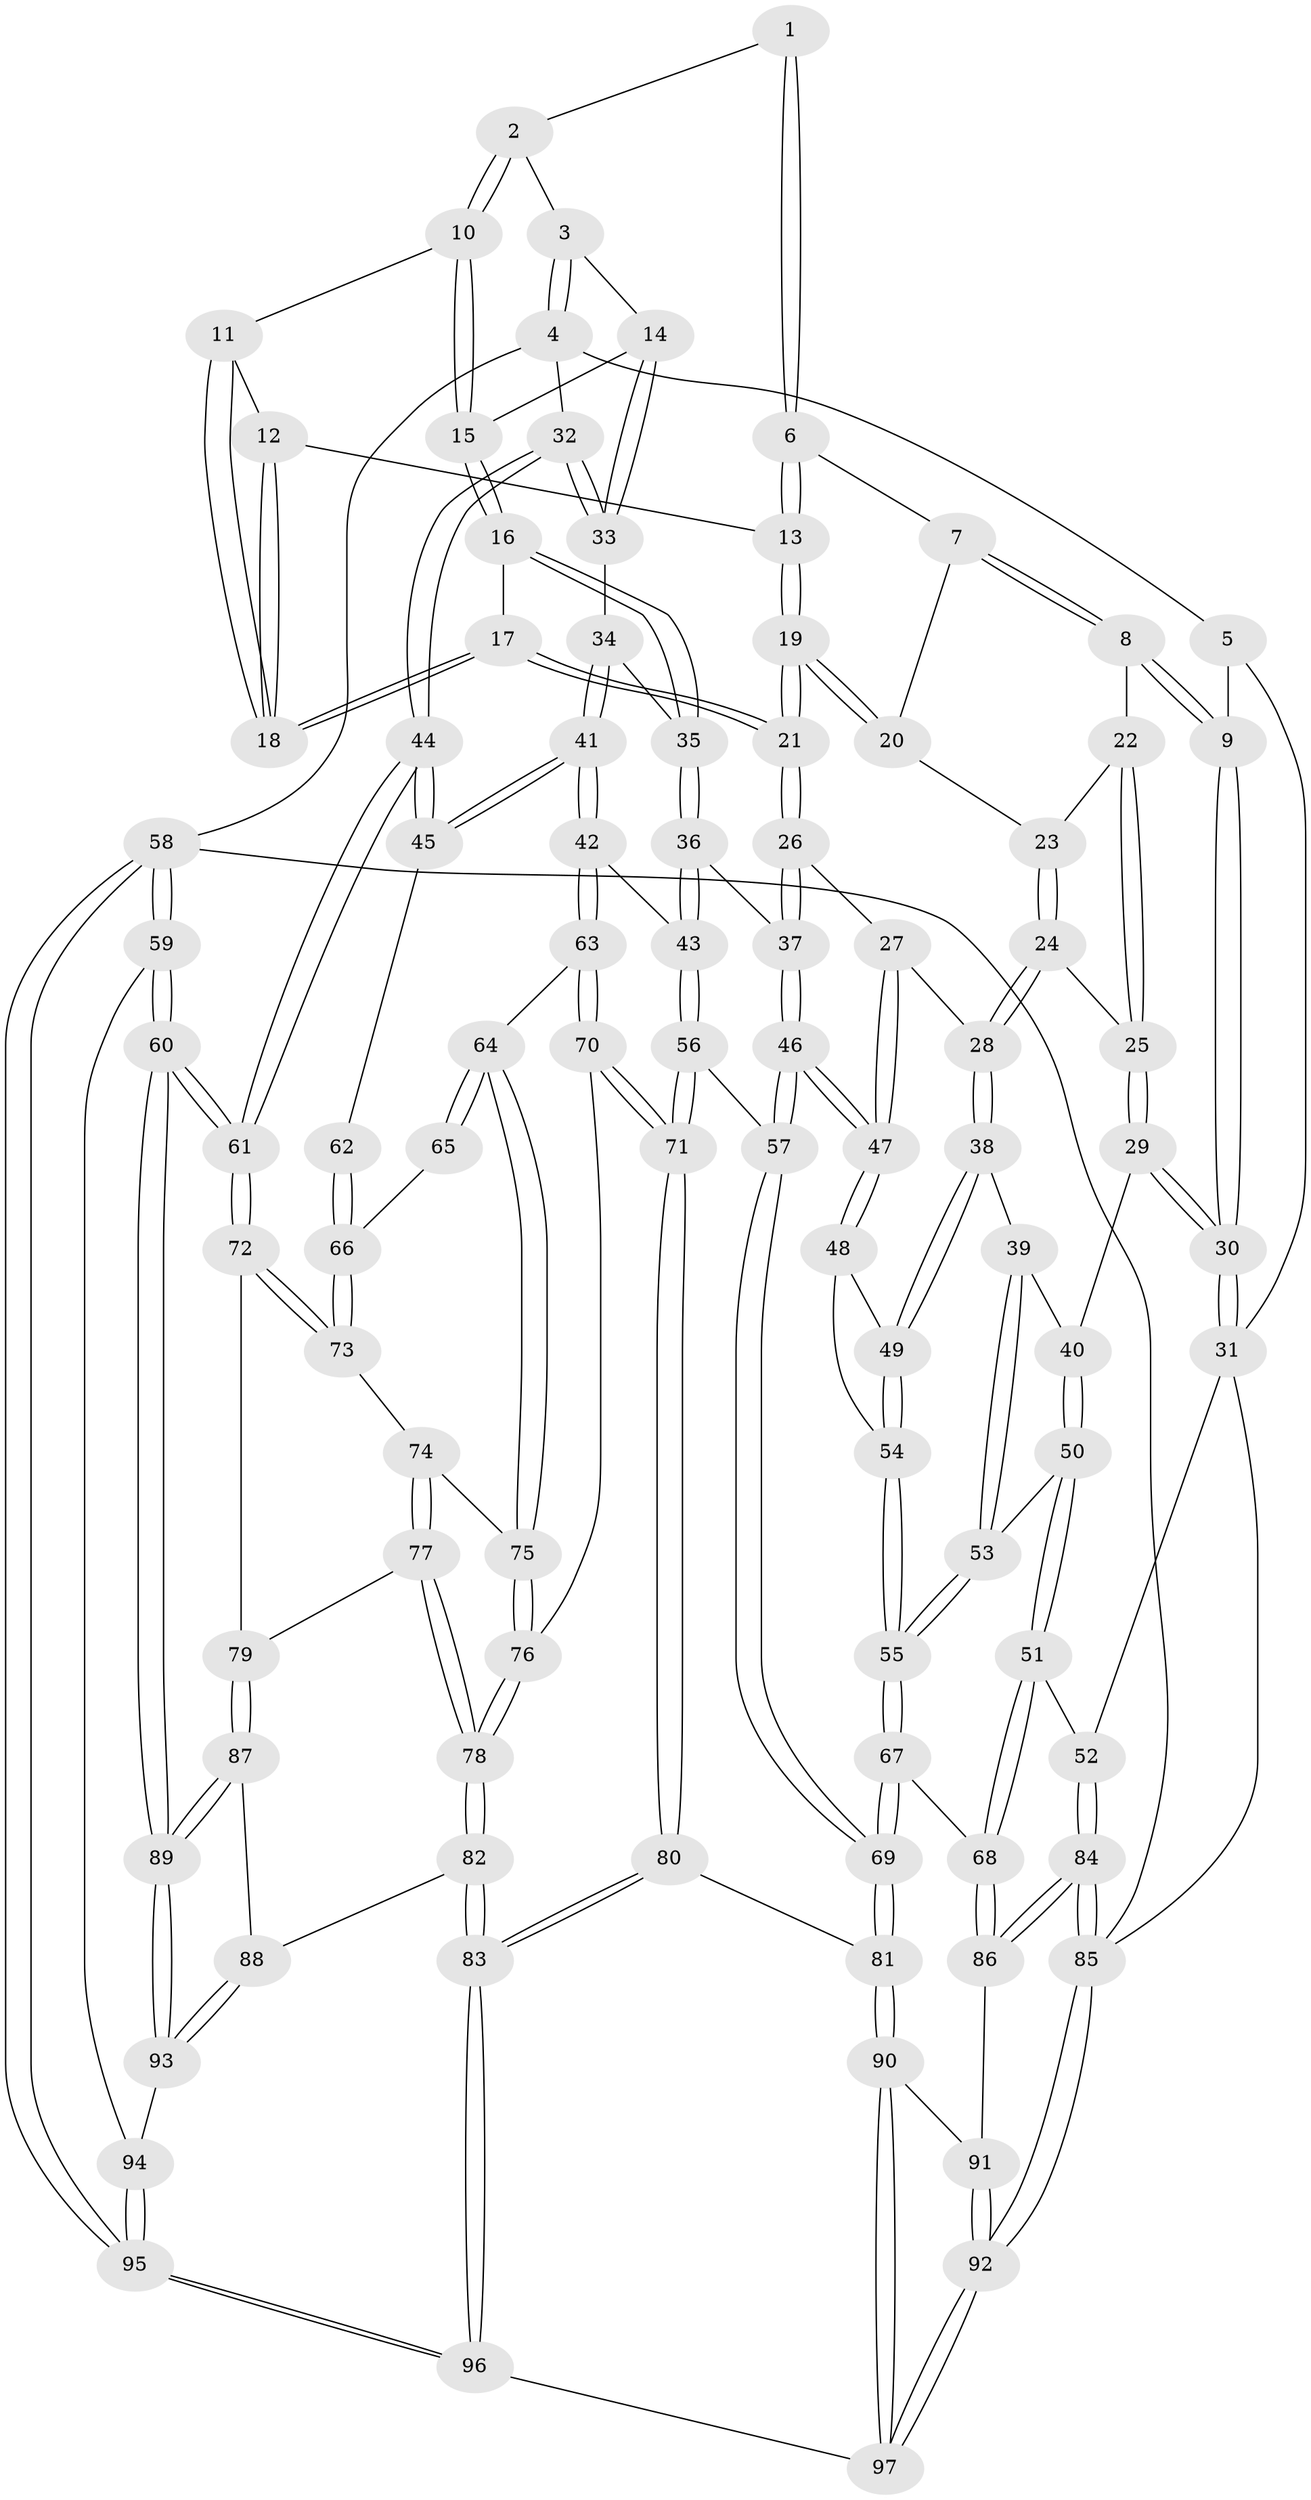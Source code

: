 // coarse degree distribution, {3: 0.20408163265306123, 4: 0.7142857142857143, 5: 0.04081632653061224, 6: 0.02040816326530612, 2: 0.02040816326530612}
// Generated by graph-tools (version 1.1) at 2025/48/03/06/25 01:48:58]
// undirected, 97 vertices, 239 edges
graph export_dot {
graph [start="1"]
  node [color=gray90,style=filled];
  1 [pos="+0.26695031796330615+0"];
  2 [pos="+0.5236130975687818+0"];
  3 [pos="+0.9107545303654858+0"];
  4 [pos="+1+0"];
  5 [pos="+0.0702427916354201+0"];
  6 [pos="+0.28011158994111685+0"];
  7 [pos="+0.2581623006644134+0.0006575563054840556"];
  8 [pos="+0.10058829119907214+0.14597421030729266"];
  9 [pos="+0.09396895020868835+0.14589468873480657"];
  10 [pos="+0.5396148360168858+0"];
  11 [pos="+0.4855806844693523+0.03855918996504886"];
  12 [pos="+0.4294084522622799+0.08393584475419481"];
  13 [pos="+0.37549210936455185+0.09464730601440106"];
  14 [pos="+0.696794188831351+0.1535764780316757"];
  15 [pos="+0.647536217976884+0.18202620212402038"];
  16 [pos="+0.6307102647939153+0.21493886742246987"];
  17 [pos="+0.5480870206570828+0.22891758313460878"];
  18 [pos="+0.4902024034277107+0.1446406013086506"];
  19 [pos="+0.3641831977202029+0.18047244977894583"];
  20 [pos="+0.24440373599768825+0.16592296028187897"];
  21 [pos="+0.4228519118858306+0.280856474226726"];
  22 [pos="+0.12471907670413877+0.1556372790687783"];
  23 [pos="+0.2354438442699923+0.1721252970242274"];
  24 [pos="+0.2289758762291823+0.3390412279965691"];
  25 [pos="+0.21677633512862443+0.3387281555044529"];
  26 [pos="+0.36883363369245364+0.3802185523816349"];
  27 [pos="+0.3596659634784183+0.3848950796338853"];
  28 [pos="+0.340362613538988+0.39278109135678346"];
  29 [pos="+0.051681663745847546+0.36350253807333277"];
  30 [pos="+0+0.30438598167294306"];
  31 [pos="+0+0.30469276219460273"];
  32 [pos="+1+0.20162718998853157"];
  33 [pos="+1+0.21180068281640302"];
  34 [pos="+0.7464662266613759+0.3639890645871674"];
  35 [pos="+0.6903463330704518+0.3525754187528171"];
  36 [pos="+0.621572343471049+0.4780880515788396"];
  37 [pos="+0.5414930266804666+0.4824561040049542"];
  38 [pos="+0.3183136954374663+0.4462998634356484"];
  39 [pos="+0.23676021459019225+0.5064681641677456"];
  40 [pos="+0.13939782223964875+0.5073368292692716"];
  41 [pos="+0.8591963216289323+0.5057009884684748"];
  42 [pos="+0.720969031086376+0.5978609654606908"];
  43 [pos="+0.6806150494795646+0.5868515783294944"];
  44 [pos="+1+0.5009009474043734"];
  45 [pos="+1+0.5240631395409188"];
  46 [pos="+0.46746885981935393+0.6272226490873726"];
  47 [pos="+0.46396790354586676+0.6246227470896155"];
  48 [pos="+0.44205703172947536+0.6133488317394802"];
  49 [pos="+0.342026168398955+0.557302434232892"];
  50 [pos="+0.09334992051521332+0.6081878618188266"];
  51 [pos="+0.05540774708822774+0.6379198102901273"];
  52 [pos="+0+0.5783473888967907"];
  53 [pos="+0.21836771270278968+0.606220095002721"];
  54 [pos="+0.306808192851254+0.6392816960286684"];
  55 [pos="+0.28257994526676417+0.690542953757118"];
  56 [pos="+0.6422563175017314+0.6328378338292734"];
  57 [pos="+0.4741844560910276+0.6635493952606635"];
  58 [pos="+1+1"];
  59 [pos="+1+1"];
  60 [pos="+1+0.9176046380649729"];
  61 [pos="+1+0.7461435538821171"];
  62 [pos="+0.9071149034714833+0.6216457840139755"];
  63 [pos="+0.7356607784089123+0.6180647193672808"];
  64 [pos="+0.7861178889616011+0.6625300274390725"];
  65 [pos="+0.8255358120968243+0.6524545781886005"];
  66 [pos="+0.8858755984020208+0.7020048827365138"];
  67 [pos="+0.28378899046734546+0.7012445644993236"];
  68 [pos="+0.1297655244879163+0.7641694929544033"];
  69 [pos="+0.4252501512543921+0.802693398410073"];
  70 [pos="+0.7082859630713667+0.7600893519357297"];
  71 [pos="+0.621236809232188+0.8211052247546042"];
  72 [pos="+0.8886838524697387+0.7294724568536296"];
  73 [pos="+0.8838838200205715+0.7213928581629472"];
  74 [pos="+0.7993280073277825+0.6950224580951596"];
  75 [pos="+0.794665808723286+0.6913168842026396"];
  76 [pos="+0.7632927518892275+0.7520943223051945"];
  77 [pos="+0.8468105821702817+0.7976155796688726"];
  78 [pos="+0.800083145418772+0.8091176012913748"];
  79 [pos="+0.8555076299407606+0.7985890167974256"];
  80 [pos="+0.604285886976046+0.853914622417393"];
  81 [pos="+0.4335392648123725+0.8271062355901551"];
  82 [pos="+0.7388268825607878+0.881635227764572"];
  83 [pos="+0.6278262237983309+0.879549347305128"];
  84 [pos="+0+0.8920213184899076"];
  85 [pos="+0+1"];
  86 [pos="+0.11864760623511648+0.8095367309707903"];
  87 [pos="+0.8860574776905901+0.8284684023921288"];
  88 [pos="+0.8053423653885877+0.9285944814157122"];
  89 [pos="+1+0.8871388719970422"];
  90 [pos="+0.3445164353370911+0.9658858558875979"];
  91 [pos="+0.14557349002580178+0.8707486035934923"];
  92 [pos="+0+1"];
  93 [pos="+0.8145019561244351+0.9423730232476428"];
  94 [pos="+0.8165556159397916+0.9709185952645744"];
  95 [pos="+0.7683687554084919+1"];
  96 [pos="+0.6589045098370947+1"];
  97 [pos="+0.33921867580051007+1"];
  1 -- 2;
  1 -- 6;
  1 -- 6;
  2 -- 3;
  2 -- 10;
  2 -- 10;
  3 -- 4;
  3 -- 4;
  3 -- 14;
  4 -- 5;
  4 -- 32;
  4 -- 58;
  5 -- 9;
  5 -- 31;
  6 -- 7;
  6 -- 13;
  6 -- 13;
  7 -- 8;
  7 -- 8;
  7 -- 20;
  8 -- 9;
  8 -- 9;
  8 -- 22;
  9 -- 30;
  9 -- 30;
  10 -- 11;
  10 -- 15;
  10 -- 15;
  11 -- 12;
  11 -- 18;
  11 -- 18;
  12 -- 13;
  12 -- 18;
  12 -- 18;
  13 -- 19;
  13 -- 19;
  14 -- 15;
  14 -- 33;
  14 -- 33;
  15 -- 16;
  15 -- 16;
  16 -- 17;
  16 -- 35;
  16 -- 35;
  17 -- 18;
  17 -- 18;
  17 -- 21;
  17 -- 21;
  19 -- 20;
  19 -- 20;
  19 -- 21;
  19 -- 21;
  20 -- 23;
  21 -- 26;
  21 -- 26;
  22 -- 23;
  22 -- 25;
  22 -- 25;
  23 -- 24;
  23 -- 24;
  24 -- 25;
  24 -- 28;
  24 -- 28;
  25 -- 29;
  25 -- 29;
  26 -- 27;
  26 -- 37;
  26 -- 37;
  27 -- 28;
  27 -- 47;
  27 -- 47;
  28 -- 38;
  28 -- 38;
  29 -- 30;
  29 -- 30;
  29 -- 40;
  30 -- 31;
  30 -- 31;
  31 -- 52;
  31 -- 85;
  32 -- 33;
  32 -- 33;
  32 -- 44;
  32 -- 44;
  33 -- 34;
  34 -- 35;
  34 -- 41;
  34 -- 41;
  35 -- 36;
  35 -- 36;
  36 -- 37;
  36 -- 43;
  36 -- 43;
  37 -- 46;
  37 -- 46;
  38 -- 39;
  38 -- 49;
  38 -- 49;
  39 -- 40;
  39 -- 53;
  39 -- 53;
  40 -- 50;
  40 -- 50;
  41 -- 42;
  41 -- 42;
  41 -- 45;
  41 -- 45;
  42 -- 43;
  42 -- 63;
  42 -- 63;
  43 -- 56;
  43 -- 56;
  44 -- 45;
  44 -- 45;
  44 -- 61;
  44 -- 61;
  45 -- 62;
  46 -- 47;
  46 -- 47;
  46 -- 57;
  46 -- 57;
  47 -- 48;
  47 -- 48;
  48 -- 49;
  48 -- 54;
  49 -- 54;
  49 -- 54;
  50 -- 51;
  50 -- 51;
  50 -- 53;
  51 -- 52;
  51 -- 68;
  51 -- 68;
  52 -- 84;
  52 -- 84;
  53 -- 55;
  53 -- 55;
  54 -- 55;
  54 -- 55;
  55 -- 67;
  55 -- 67;
  56 -- 57;
  56 -- 71;
  56 -- 71;
  57 -- 69;
  57 -- 69;
  58 -- 59;
  58 -- 59;
  58 -- 95;
  58 -- 95;
  58 -- 85;
  59 -- 60;
  59 -- 60;
  59 -- 94;
  60 -- 61;
  60 -- 61;
  60 -- 89;
  60 -- 89;
  61 -- 72;
  61 -- 72;
  62 -- 66;
  62 -- 66;
  63 -- 64;
  63 -- 70;
  63 -- 70;
  64 -- 65;
  64 -- 65;
  64 -- 75;
  64 -- 75;
  65 -- 66;
  66 -- 73;
  66 -- 73;
  67 -- 68;
  67 -- 69;
  67 -- 69;
  68 -- 86;
  68 -- 86;
  69 -- 81;
  69 -- 81;
  70 -- 71;
  70 -- 71;
  70 -- 76;
  71 -- 80;
  71 -- 80;
  72 -- 73;
  72 -- 73;
  72 -- 79;
  73 -- 74;
  74 -- 75;
  74 -- 77;
  74 -- 77;
  75 -- 76;
  75 -- 76;
  76 -- 78;
  76 -- 78;
  77 -- 78;
  77 -- 78;
  77 -- 79;
  78 -- 82;
  78 -- 82;
  79 -- 87;
  79 -- 87;
  80 -- 81;
  80 -- 83;
  80 -- 83;
  81 -- 90;
  81 -- 90;
  82 -- 83;
  82 -- 83;
  82 -- 88;
  83 -- 96;
  83 -- 96;
  84 -- 85;
  84 -- 85;
  84 -- 86;
  84 -- 86;
  85 -- 92;
  85 -- 92;
  86 -- 91;
  87 -- 88;
  87 -- 89;
  87 -- 89;
  88 -- 93;
  88 -- 93;
  89 -- 93;
  89 -- 93;
  90 -- 91;
  90 -- 97;
  90 -- 97;
  91 -- 92;
  91 -- 92;
  92 -- 97;
  92 -- 97;
  93 -- 94;
  94 -- 95;
  94 -- 95;
  95 -- 96;
  95 -- 96;
  96 -- 97;
}
